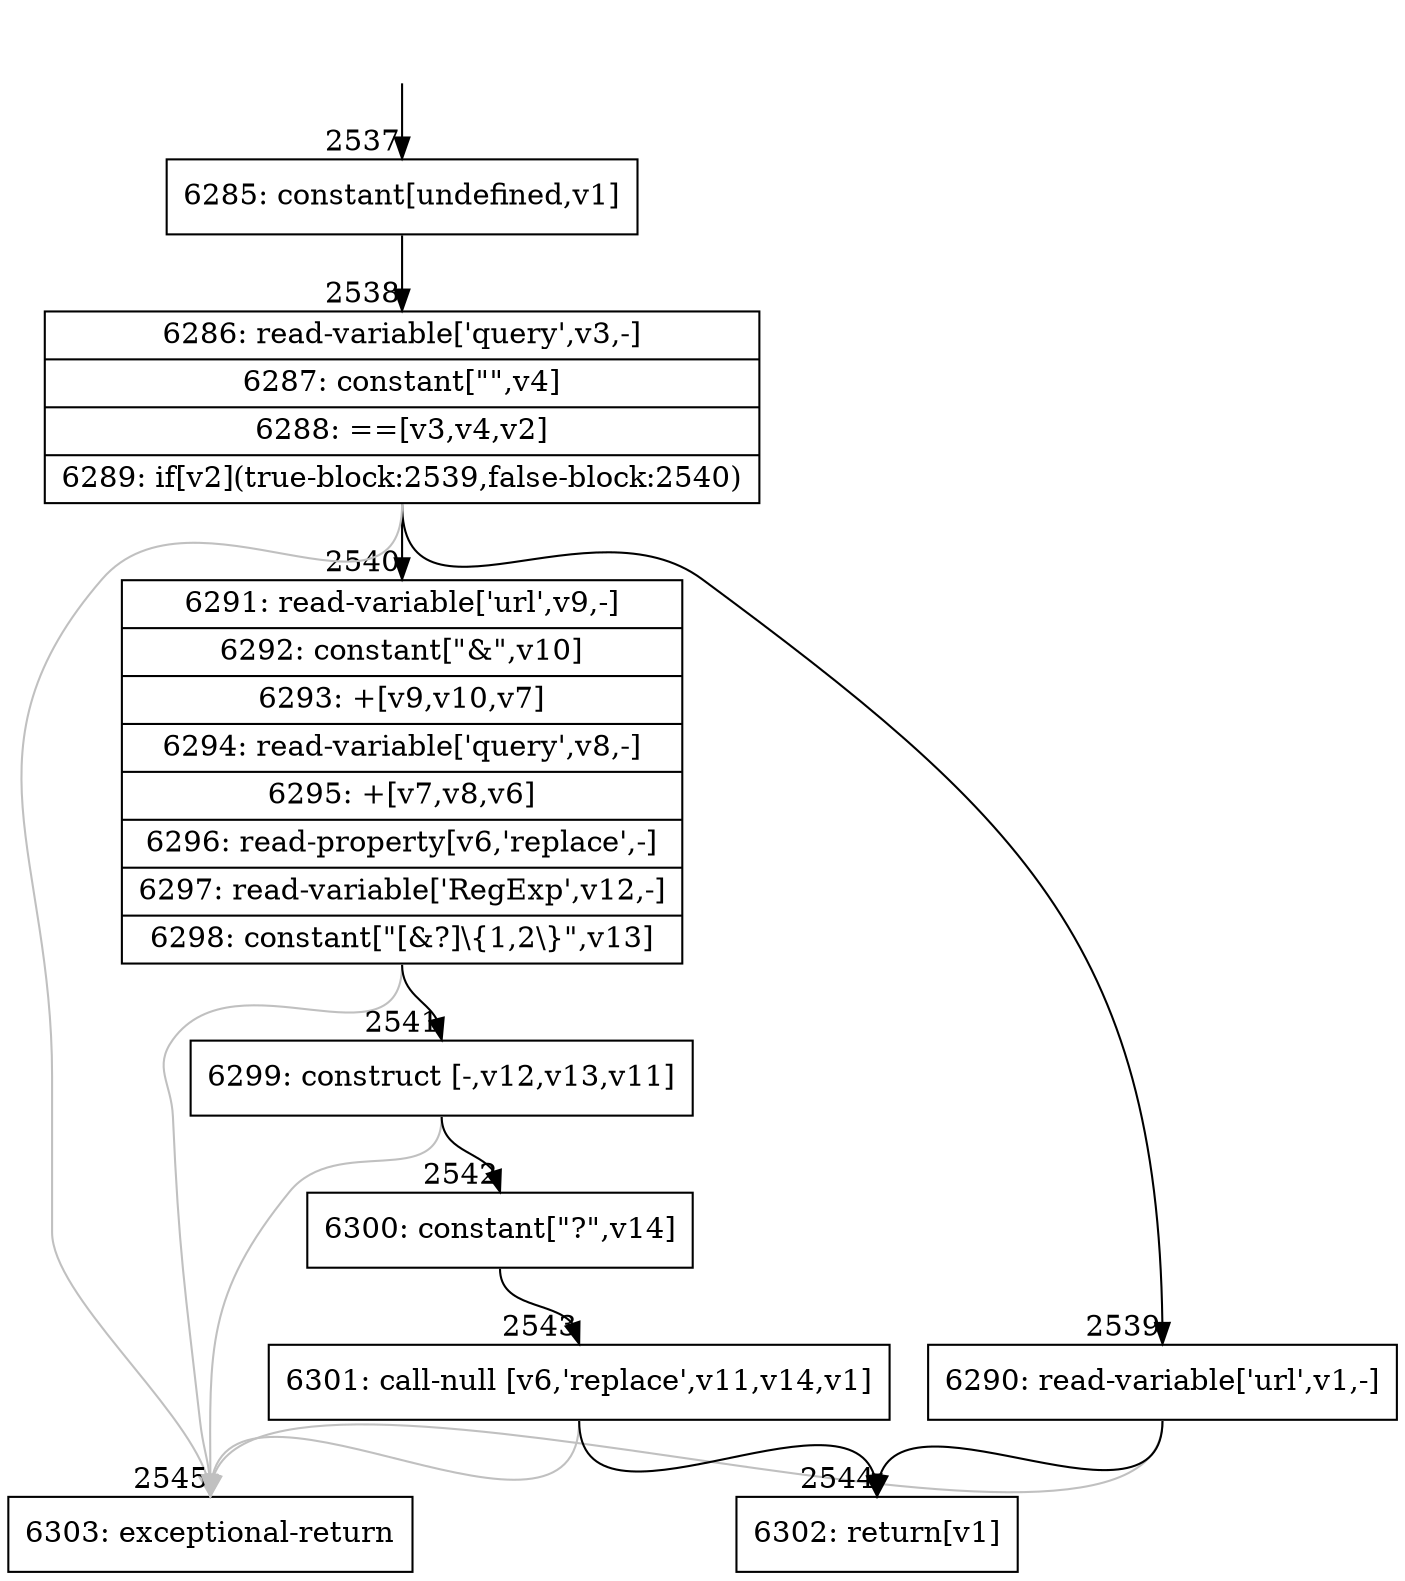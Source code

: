 digraph {
rankdir="TD"
BB_entry228[shape=none,label=""];
BB_entry228 -> BB2537 [tailport=s, headport=n, headlabel="    2537"]
BB2537 [shape=record label="{6285: constant[undefined,v1]}" ] 
BB2537 -> BB2538 [tailport=s, headport=n, headlabel="      2538"]
BB2538 [shape=record label="{6286: read-variable['query',v3,-]|6287: constant[\"\",v4]|6288: ==[v3,v4,v2]|6289: if[v2](true-block:2539,false-block:2540)}" ] 
BB2538 -> BB2539 [tailport=s, headport=n, headlabel="      2539"]
BB2538 -> BB2540 [tailport=s, headport=n, headlabel="      2540"]
BB2538 -> BB2545 [tailport=s, headport=n, color=gray, headlabel="      2545"]
BB2539 [shape=record label="{6290: read-variable['url',v1,-]}" ] 
BB2539 -> BB2544 [tailport=s, headport=n, headlabel="      2544"]
BB2539 -> BB2545 [tailport=s, headport=n, color=gray]
BB2540 [shape=record label="{6291: read-variable['url',v9,-]|6292: constant[\"&\",v10]|6293: +[v9,v10,v7]|6294: read-variable['query',v8,-]|6295: +[v7,v8,v6]|6296: read-property[v6,'replace',-]|6297: read-variable['RegExp',v12,-]|6298: constant[\"[&?]\\\{1,2\\\}\",v13]}" ] 
BB2540 -> BB2541 [tailport=s, headport=n, headlabel="      2541"]
BB2540 -> BB2545 [tailport=s, headport=n, color=gray]
BB2541 [shape=record label="{6299: construct [-,v12,v13,v11]}" ] 
BB2541 -> BB2542 [tailport=s, headport=n, headlabel="      2542"]
BB2541 -> BB2545 [tailport=s, headport=n, color=gray]
BB2542 [shape=record label="{6300: constant[\"?\",v14]}" ] 
BB2542 -> BB2543 [tailport=s, headport=n, headlabel="      2543"]
BB2543 [shape=record label="{6301: call-null [v6,'replace',v11,v14,v1]}" ] 
BB2543 -> BB2544 [tailport=s, headport=n]
BB2543 -> BB2545 [tailport=s, headport=n, color=gray]
BB2544 [shape=record label="{6302: return[v1]}" ] 
BB2545 [shape=record label="{6303: exceptional-return}" ] 
//#$~ 1329
}

